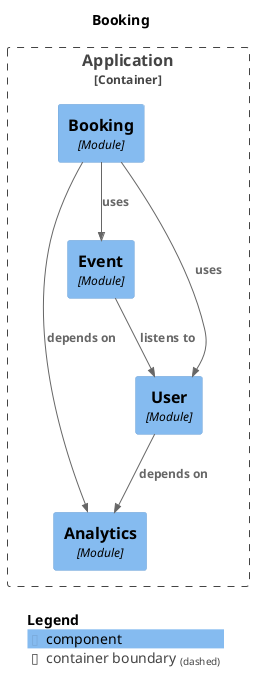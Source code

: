 @startuml
set separator none
title Booking

top to bottom direction

!include <C4/C4>
!include <C4/C4_Context>
!include <C4/C4_Component>

Container_Boundary("Application.Application_boundary", "Application", $tags="") {
  Component(Application.Application.Analytics, "Analytics", $techn="Module", $descr="", $tags="", $link="")
  Component(Application.Application.Booking, "Booking", $techn="Module", $descr="", $tags="", $link="")
  Component(Application.Application.Event, "Event", $techn="Module", $descr="", $tags="", $link="")
  Component(Application.Application.User, "User", $techn="Module", $descr="", $tags="", $link="")
}

Rel(Application.Application.Booking, Application.Application.Analytics, "depends on", $techn="", $tags="", $link="")
Rel(Application.Application.Booking, Application.Application.Event, "uses", $techn="", $tags="", $link="")
Rel(Application.Application.Booking, Application.Application.User, "uses", $techn="", $tags="", $link="")
Rel(Application.Application.User, Application.Application.Analytics, "depends on", $techn="", $tags="", $link="")
Rel(Application.Application.Event, Application.Application.User, "listens to", $techn="", $tags="", $link="")

SHOW_LEGEND(true)
@enduml